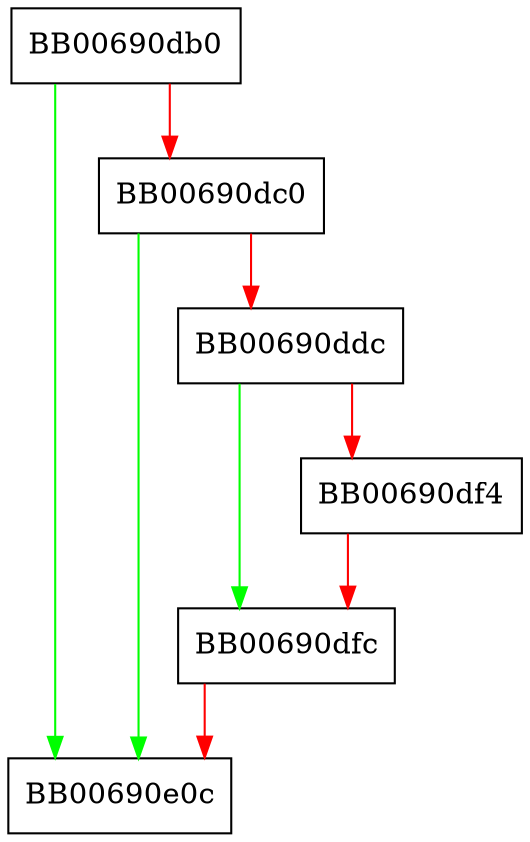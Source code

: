 digraph sm2_get_ctx_params {
  node [shape="box"];
  graph [splines=ortho];
  BB00690db0 -> BB00690e0c [color="green"];
  BB00690db0 -> BB00690dc0 [color="red"];
  BB00690dc0 -> BB00690e0c [color="green"];
  BB00690dc0 -> BB00690ddc [color="red"];
  BB00690ddc -> BB00690dfc [color="green"];
  BB00690ddc -> BB00690df4 [color="red"];
  BB00690df4 -> BB00690dfc [color="red"];
  BB00690dfc -> BB00690e0c [color="red"];
}